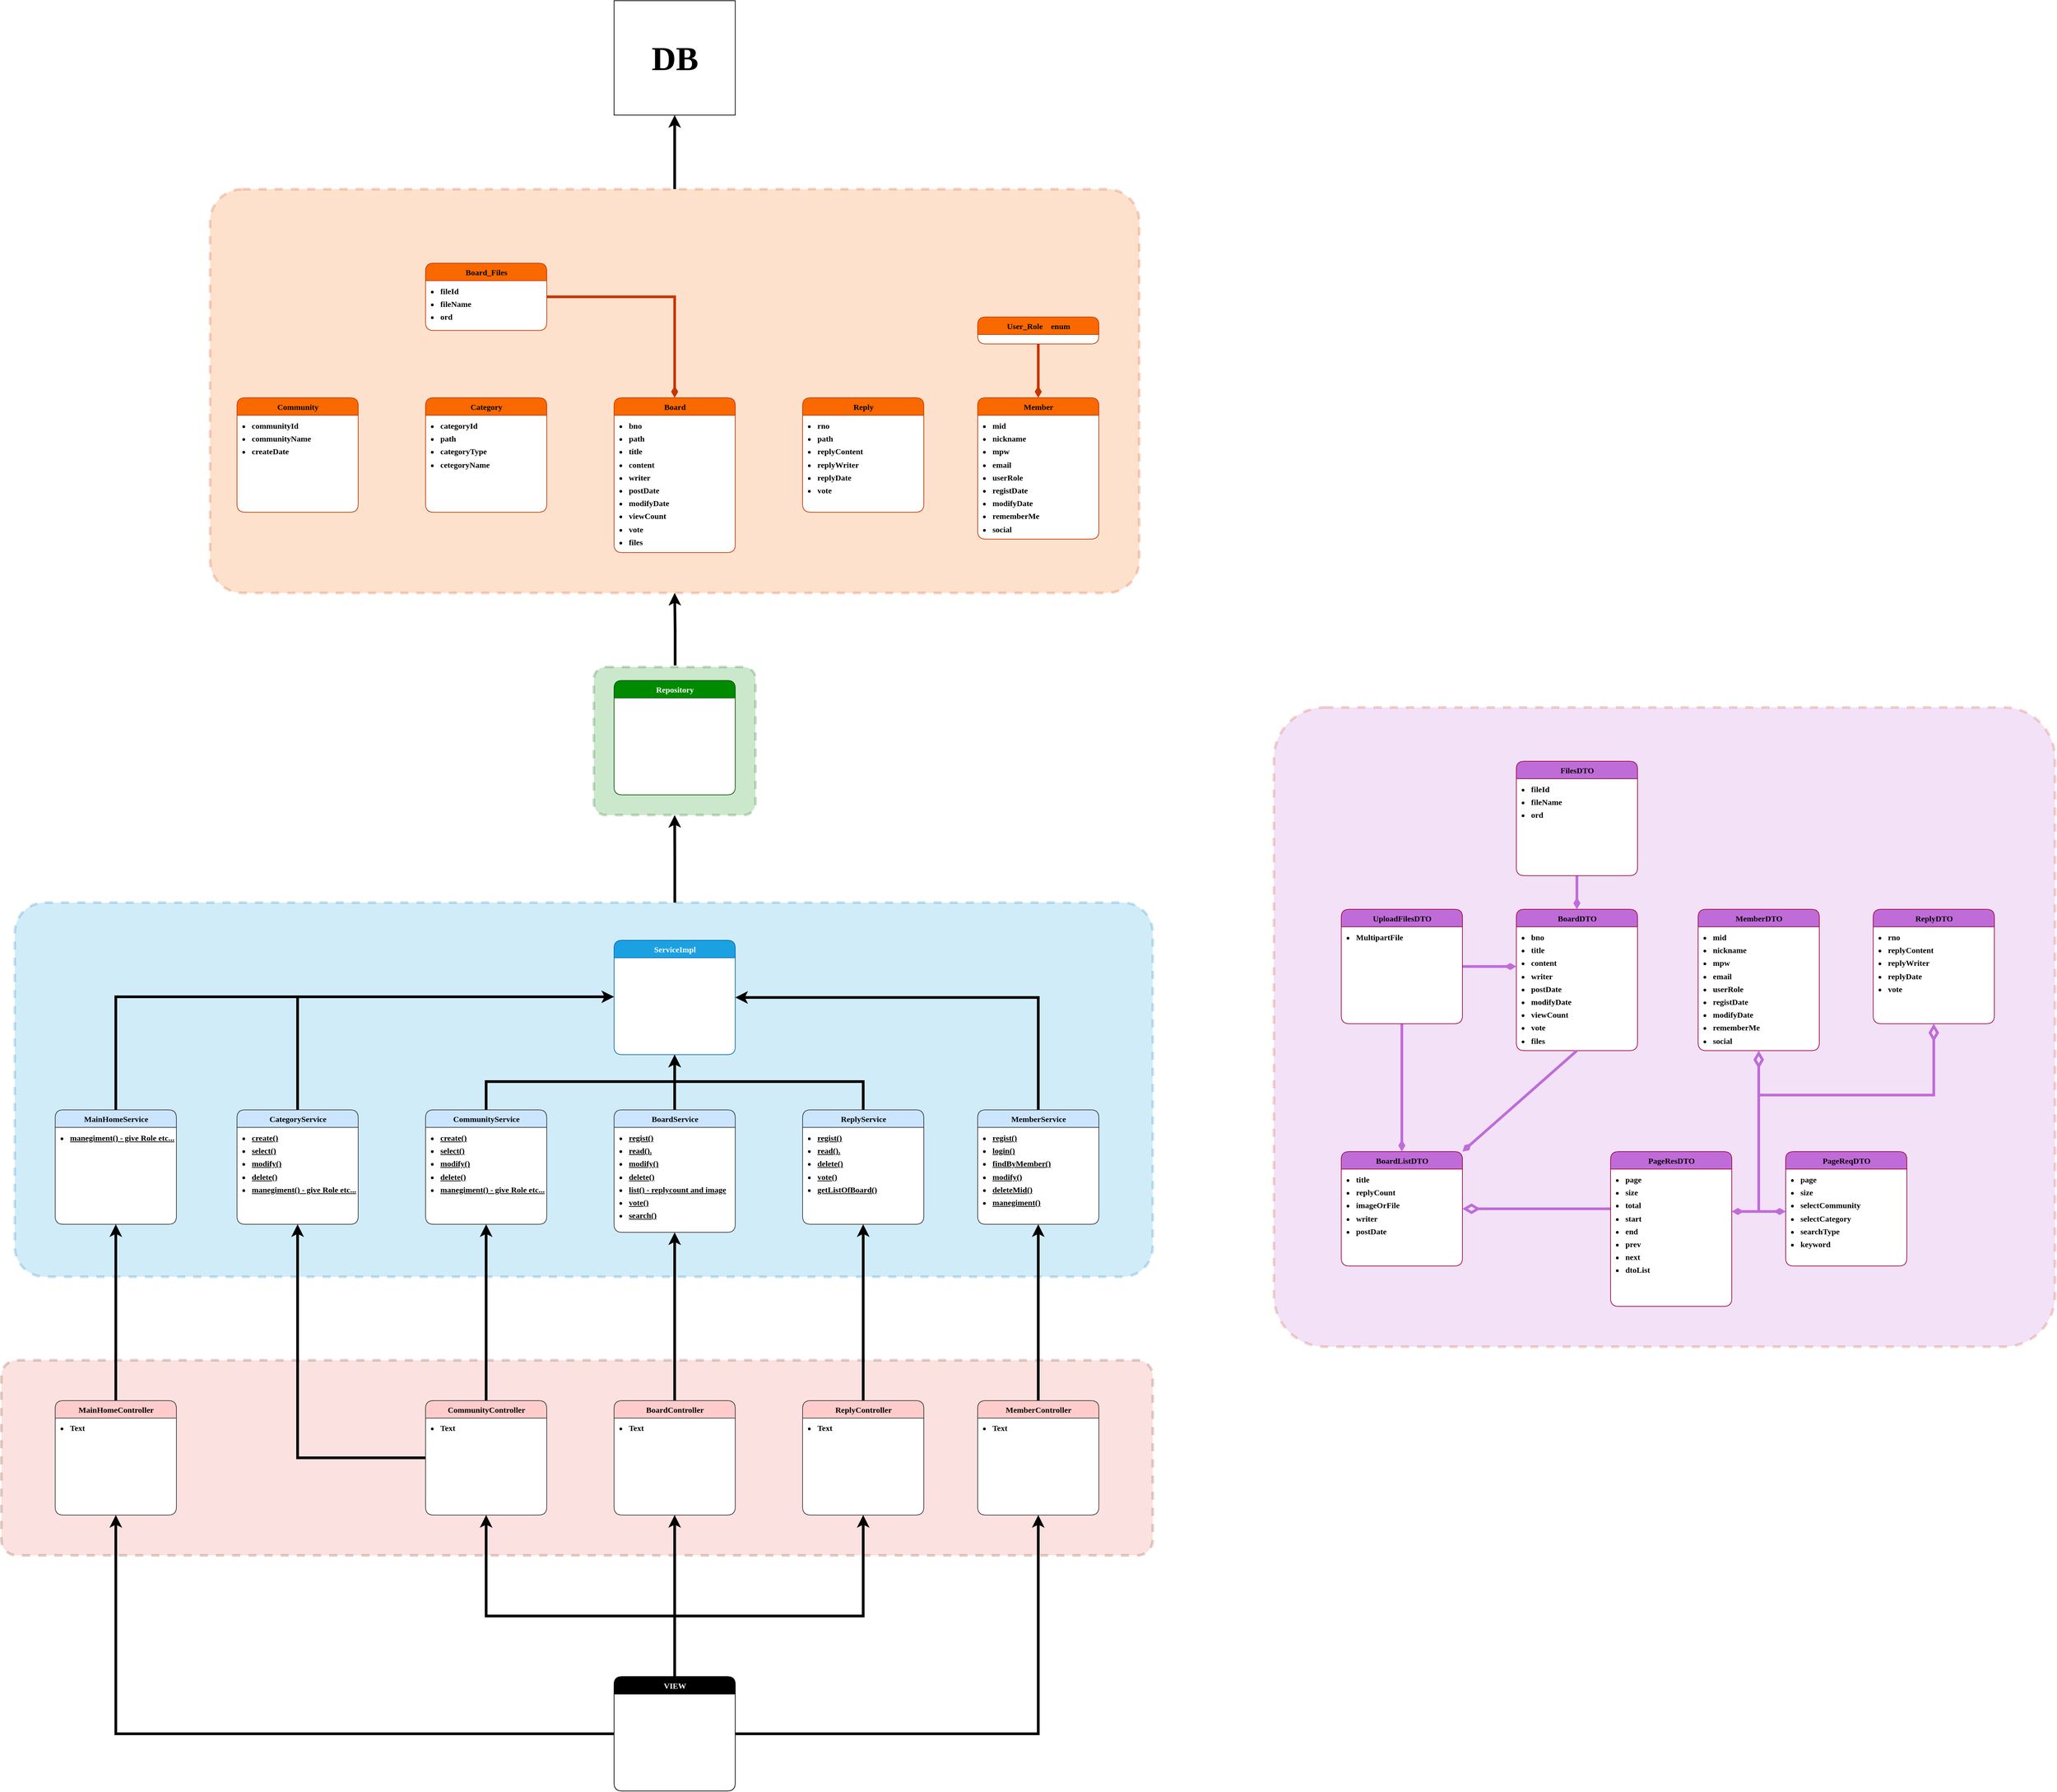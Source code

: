 <mxfile version="24.7.8">
  <diagram name="Page-1" id="9f46799a-70d6-7492-0946-bef42562c5a5">
    <mxGraphModel dx="3749" dy="3166" grid="1" gridSize="10" guides="1" tooltips="1" connect="1" arrows="1" fold="1" page="0" pageScale="1" pageWidth="1100" pageHeight="850" background="none" math="0" shadow="0">
      <root>
        <mxCell id="0" />
        <mxCell id="1" parent="0" />
        <mxCell id="h4POohfaNBwg2EkNm5uO-270" value="&lt;span style=&quot;white-space: pre;&quot;&gt;&#x9;&lt;/span&gt;" style="rounded=1;html=1;fillColor=#BF6CD8;strokeWidth=4;dashed=1;perimeterSpacing=0;arcSize=8;strokeColor=#C73500;fontColor=#000000;opacity=20;align=center;fontFamily=Candara;fontStyle=1" parent="1" vertex="1">
          <mxGeometry x="1580" y="580" width="1160" height="950" as="geometry" />
        </mxCell>
        <mxCell id="h4POohfaNBwg2EkNm5uO-231" value="&lt;span style=&quot;white-space: pre;&quot;&gt;&#x9;&lt;/span&gt;" style="rounded=1;html=1;fillColor=#EA6B66;strokeWidth=4;dashed=1;perimeterSpacing=0;arcSize=8;strokeColor=#6D1F00;fontColor=#ffffff;opacity=20;align=center;fontFamily=Candara;fontStyle=1" parent="1" vertex="1">
          <mxGeometry x="-310" y="1550" width="1710" height="290" as="geometry" />
        </mxCell>
        <mxCell id="h4POohfaNBwg2EkNm5uO-230" value="&lt;span style=&quot;white-space: pre;&quot;&gt;&#x9;&lt;/span&gt;" style="rounded=1;html=1;fillColor=#008a00;strokeWidth=4;dashed=1;perimeterSpacing=0;arcSize=8;strokeColor=#005700;fontColor=#ffffff;opacity=20;align=center;fontFamily=Candara;fontStyle=1" parent="1" vertex="1">
          <mxGeometry x="570" y="520" width="240" height="220" as="geometry" />
        </mxCell>
        <mxCell id="h4POohfaNBwg2EkNm5uO-229" value="&lt;span style=&quot;white-space: pre;&quot;&gt;&#x9;&lt;/span&gt;" style="rounded=1;html=1;fillColor=#1ba1e2;strokeWidth=4;dashed=1;perimeterSpacing=0;arcSize=8;strokeColor=#006EAF;fontColor=#ffffff;opacity=20;align=center;fontFamily=Candara;fontStyle=1" parent="1" vertex="1">
          <mxGeometry x="-290" y="870" width="1690" height="556" as="geometry" />
        </mxCell>
        <mxCell id="h4POohfaNBwg2EkNm5uO-131" style="edgeStyle=orthogonalEdgeStyle;rounded=0;orthogonalLoop=1;jettySize=auto;html=1;entryX=0.5;entryY=1;entryDx=0;entryDy=0;align=center;fontSize=11;strokeWidth=4;fontFamily=Candara;" parent="1" source="h4POohfaNBwg2EkNm5uO-124" target="h4POohfaNBwg2EkNm5uO-127" edge="1">
          <mxGeometry relative="1" as="geometry" />
        </mxCell>
        <mxCell id="h4POohfaNBwg2EkNm5uO-124" value="&lt;span style=&quot;white-space: pre;&quot;&gt;&#x9;&lt;/span&gt;" style="rounded=1;html=1;fillColor=#fa6800;strokeWidth=4;dashed=1;perimeterSpacing=0;arcSize=8;strokeColor=#C73500;fontColor=#000000;opacity=20;align=center;fontFamily=Candara;fontStyle=1" parent="1" vertex="1">
          <mxGeometry y="-190" width="1380" height="600" as="geometry" />
        </mxCell>
        <mxCell id="h4POohfaNBwg2EkNm5uO-101" value="" style="edgeStyle=orthogonalEdgeStyle;rounded=0;orthogonalLoop=1;jettySize=auto;html=1;exitX=1;exitY=0.5;exitDx=0;exitDy=0;align=center;fontSize=11;strokeWidth=4;fontFamily=Candara;entryX=0.5;entryY=1;entryDx=0;entryDy=0;" parent="1" source="78961159f06e98e8-108" target="h4POohfaNBwg2EkNm5uO-99" edge="1">
          <mxGeometry relative="1" as="geometry">
            <mxPoint x="780" y="1928.517" as="sourcePoint" />
            <mxPoint x="1230" y="1510" as="targetPoint" />
          </mxGeometry>
        </mxCell>
        <mxCell id="h4POohfaNBwg2EkNm5uO-163" style="edgeStyle=orthogonalEdgeStyle;rounded=0;orthogonalLoop=1;jettySize=auto;html=1;entryX=0.5;entryY=1;entryDx=0;entryDy=0;align=center;fontSize=11;strokeWidth=4;fontFamily=Candara;" parent="1" source="78961159f06e98e8-108" target="h4POohfaNBwg2EkNm5uO-22" edge="1">
          <mxGeometry relative="1" as="geometry" />
        </mxCell>
        <mxCell id="h4POohfaNBwg2EkNm5uO-164" style="edgeStyle=orthogonalEdgeStyle;rounded=0;orthogonalLoop=1;jettySize=auto;html=1;entryX=0.5;entryY=1;entryDx=0;entryDy=0;align=center;fontSize=11;strokeWidth=4;fontFamily=Candara;" parent="1" source="78961159f06e98e8-108" target="h4POohfaNBwg2EkNm5uO-2" edge="1">
          <mxGeometry relative="1" as="geometry" />
        </mxCell>
        <mxCell id="78961159f06e98e8-108" value="VIEW" style="swimlane;html=1;fontStyle=1;align=center;verticalAlign=top;childLayout=stackLayout;horizontal=1;startSize=26;horizontalStack=0;resizeParent=1;resizeLast=0;collapsible=1;marginBottom=0;swimlaneFillColor=#ffffff;rounded=1;shadow=0;comic=0;labelBackgroundColor=none;strokeWidth=1;fillColor=#000000;fontFamily=Candara;fontSize=12;fontColor=#FFFFFF;" parent="1" vertex="1" collapsed="1">
          <mxGeometry x="600" y="2020" width="180" height="170" as="geometry">
            <mxRectangle x="840" y="390" width="160" height="147" as="alternateBounds" />
          </mxGeometry>
        </mxCell>
        <mxCell id="78961159f06e98e8-116" value="" style="line;html=1;strokeWidth=1;fillColor=none;align=left;verticalAlign=middle;spacingTop=-1;spacingLeft=3;spacingRight=3;rotatable=0;labelPosition=right;points=[];portConstraint=eastwest;" parent="78961159f06e98e8-108" vertex="1">
          <mxGeometry y="26" width="160" height="8" as="geometry" />
        </mxCell>
        <mxCell id="h4POohfaNBwg2EkNm5uO-26" value="" style="edgeStyle=orthogonalEdgeStyle;rounded=0;orthogonalLoop=1;jettySize=auto;html=1;align=center;fontSize=11;strokeWidth=4;fontFamily=Candara;" parent="1" source="h4POohfaNBwg2EkNm5uO-2" target="h4POohfaNBwg2EkNm5uO-24" edge="1">
          <mxGeometry relative="1" as="geometry" />
        </mxCell>
        <mxCell id="h4POohfaNBwg2EkNm5uO-2" value="MainHomeController" style="swimlane;html=1;fontStyle=1;align=center;verticalAlign=top;childLayout=stackLayout;horizontal=1;startSize=26;horizontalStack=0;resizeParent=1;resizeLast=0;collapsible=1;marginBottom=0;swimlaneFillColor=#ffffff;rounded=1;shadow=0;comic=0;labelBackgroundColor=none;strokeWidth=1;fontFamily=Candara;fontSize=12;fillColor=#ffcccc;strokeColor=#36393d;" parent="1" vertex="1">
          <mxGeometry x="-230" y="1610" width="180" height="170" as="geometry">
            <mxRectangle x="-160" y="1158" width="200" height="90" as="alternateBounds" />
          </mxGeometry>
        </mxCell>
        <mxCell id="h4POohfaNBwg2EkNm5uO-211" value="&lt;ul style=&quot;padding-left: 20px;&quot;&gt;&lt;li&gt;&lt;span style=&quot;background-color: initial;&quot;&gt;Text&lt;/span&gt;&lt;/li&gt;&lt;/ul&gt;" style="text;strokeColor=none;align=left;fillColor=none;html=1;verticalAlign=middle;rounded=0;fontFamily=Candara;fontSize=12;fontColor=#000000;fontStyle=1;labelBackgroundColor=none;spacingLeft=0;spacingBottom=1;" parent="h4POohfaNBwg2EkNm5uO-2" vertex="1">
          <mxGeometry y="26" width="180" height="30" as="geometry" />
        </mxCell>
        <mxCell id="h4POohfaNBwg2EkNm5uO-32" value="" style="edgeStyle=orthogonalEdgeStyle;rounded=0;orthogonalLoop=1;jettySize=auto;html=1;align=center;fontSize=11;strokeWidth=4;fontFamily=Candara;" parent="1" source="h4POohfaNBwg2EkNm5uO-20" target="h4POohfaNBwg2EkNm5uO-30" edge="1">
          <mxGeometry relative="1" as="geometry" />
        </mxCell>
        <mxCell id="h4POohfaNBwg2EkNm5uO-111" value="" style="edgeStyle=orthogonalEdgeStyle;rounded=0;orthogonalLoop=1;jettySize=auto;html=1;align=center;fontSize=11;strokeWidth=4;fontFamily=Candara;" parent="1" source="h4POohfaNBwg2EkNm5uO-20" target="h4POohfaNBwg2EkNm5uO-109" edge="1">
          <mxGeometry relative="1" as="geometry" />
        </mxCell>
        <mxCell id="h4POohfaNBwg2EkNm5uO-20" value="CommunityController" style="swimlane;html=1;fontStyle=1;align=center;verticalAlign=top;childLayout=stackLayout;horizontal=1;startSize=26;horizontalStack=0;resizeParent=1;resizeLast=0;collapsible=1;marginBottom=0;swimlaneFillColor=#ffffff;rounded=1;shadow=0;comic=0;labelBackgroundColor=none;strokeWidth=1;fontFamily=Candara;fontSize=12;fillColor=#ffcccc;strokeColor=#36393d;" parent="1" vertex="1">
          <mxGeometry x="320" y="1610" width="180" height="170" as="geometry">
            <mxRectangle x="400" y="1380" width="200" height="90" as="alternateBounds" />
          </mxGeometry>
        </mxCell>
        <mxCell id="h4POohfaNBwg2EkNm5uO-208" value="&lt;ul style=&quot;padding-left: 20px;&quot;&gt;&lt;li&gt;&lt;span style=&quot;background-color: initial;&quot;&gt;Text&lt;/span&gt;&lt;/li&gt;&lt;/ul&gt;" style="text;strokeColor=none;align=left;fillColor=none;html=1;verticalAlign=middle;rounded=0;fontFamily=Candara;fontSize=12;fontColor=#000000;fontStyle=1;labelBackgroundColor=none;spacingLeft=0;spacingBottom=1;" parent="h4POohfaNBwg2EkNm5uO-20" vertex="1">
          <mxGeometry y="26" width="180" height="30" as="geometry" />
        </mxCell>
        <mxCell id="h4POohfaNBwg2EkNm5uO-29" value="" style="edgeStyle=orthogonalEdgeStyle;rounded=0;orthogonalLoop=1;jettySize=auto;html=1;align=center;fontSize=11;strokeWidth=4;fontFamily=Candara;" parent="1" source="h4POohfaNBwg2EkNm5uO-22" target="h4POohfaNBwg2EkNm5uO-27" edge="1">
          <mxGeometry relative="1" as="geometry" />
        </mxCell>
        <mxCell id="h4POohfaNBwg2EkNm5uO-22" value="BoardController" style="swimlane;html=1;fontStyle=1;align=center;verticalAlign=top;childLayout=stackLayout;horizontal=1;startSize=26;horizontalStack=0;resizeParent=1;resizeLast=0;collapsible=1;marginBottom=0;swimlaneFillColor=#ffffff;rounded=1;shadow=0;comic=0;labelBackgroundColor=none;strokeWidth=1;fontFamily=Candara;fontSize=12;fillColor=#ffcccc;strokeColor=#36393d;" parent="1" vertex="1">
          <mxGeometry x="600" y="1610" width="180" height="170" as="geometry">
            <mxRectangle x="670" y="1380" width="200" height="90" as="alternateBounds" />
          </mxGeometry>
        </mxCell>
        <mxCell id="h4POohfaNBwg2EkNm5uO-209" value="&lt;ul style=&quot;padding-left: 20px;&quot;&gt;&lt;li&gt;&lt;span style=&quot;background-color: initial;&quot;&gt;Text&lt;/span&gt;&lt;/li&gt;&lt;/ul&gt;" style="text;strokeColor=none;align=left;fillColor=none;html=1;verticalAlign=middle;rounded=0;fontFamily=Candara;fontSize=12;fontColor=#000000;fontStyle=1;labelBackgroundColor=none;spacingLeft=0;spacingBottom=1;" parent="h4POohfaNBwg2EkNm5uO-22" vertex="1">
          <mxGeometry y="26" width="180" height="30" as="geometry" />
        </mxCell>
        <mxCell id="h4POohfaNBwg2EkNm5uO-24" value="MainHomeService" style="swimlane;html=1;fontStyle=1;align=center;verticalAlign=top;childLayout=stackLayout;horizontal=1;startSize=26;horizontalStack=0;resizeParent=1;resizeLast=0;collapsible=1;marginBottom=0;swimlaneFillColor=#ffffff;rounded=1;shadow=0;comic=0;labelBackgroundColor=none;strokeWidth=1;fillColor=#cce5ff;fontFamily=Candara;fontSize=12;strokeColor=#36393d;" parent="1" vertex="1">
          <mxGeometry x="-230" y="1178" width="180" height="170" as="geometry">
            <mxRectangle x="-160" y="990" width="200" height="90" as="alternateBounds" />
          </mxGeometry>
        </mxCell>
        <mxCell id="h4POohfaNBwg2EkNm5uO-220" value="&lt;ul style=&quot;padding-left: 20px; margin-top: 0px; line-height: 160%;&quot;&gt;&lt;li&gt;&lt;span style=&quot;background-color: initial;&quot;&gt;manegiment() - give Role etc...&lt;/span&gt;&lt;br&gt;&lt;/li&gt;&lt;/ul&gt;" style="text;strokeColor=none;align=left;fillColor=none;html=1;verticalAlign=top;rounded=0;fontFamily=Candara;fontSize=12;fontColor=#000000;fontStyle=5;labelBackgroundColor=none;spacingLeft=0;spacingBottom=1;" parent="h4POohfaNBwg2EkNm5uO-24" vertex="1">
          <mxGeometry y="26" width="180" height="30" as="geometry" />
        </mxCell>
        <mxCell id="h4POohfaNBwg2EkNm5uO-167" style="edgeStyle=orthogonalEdgeStyle;rounded=0;orthogonalLoop=1;jettySize=auto;html=1;entryX=0.5;entryY=1;entryDx=0;entryDy=0;align=center;fontSize=11;strokeWidth=4;fontFamily=Candara;" parent="1" source="h4POohfaNBwg2EkNm5uO-27" target="h4POohfaNBwg2EkNm5uO-47" edge="1">
          <mxGeometry relative="1" as="geometry" />
        </mxCell>
        <mxCell id="h4POohfaNBwg2EkNm5uO-27" value="BoardService" style="swimlane;html=1;fontStyle=1;align=center;verticalAlign=top;childLayout=stackLayout;horizontal=1;startSize=26;horizontalStack=0;resizeParent=1;resizeLast=0;collapsible=1;marginBottom=0;swimlaneFillColor=#ffffff;rounded=1;shadow=0;comic=0;labelBackgroundColor=none;strokeWidth=1;fillColor=#cce5ff;fontFamily=Candara;fontSize=12;strokeColor=#36393d;" parent="1" vertex="1">
          <mxGeometry x="600" y="1178" width="180" height="182" as="geometry">
            <mxRectangle x="670" y="1212" width="200" height="90" as="alternateBounds" />
          </mxGeometry>
        </mxCell>
        <mxCell id="h4POohfaNBwg2EkNm5uO-217" value="&lt;ul style=&quot;padding-left: 20px; margin-top: 0px; line-height: 160%;&quot;&gt;&lt;li&gt;&lt;span style=&quot;background-color: initial;&quot;&gt;regist()&lt;/span&gt;&lt;/li&gt;&lt;li&gt;&lt;span style=&quot;background-color: initial;&quot;&gt;read()&lt;/span&gt;.&lt;/li&gt;&lt;li&gt;modify()&lt;/li&gt;&lt;li&gt;delete()&lt;/li&gt;&lt;li&gt;list() - replycount and image&lt;/li&gt;&lt;li&gt;vote()&lt;/li&gt;&lt;li&gt;search()&lt;/li&gt;&lt;/ul&gt;" style="text;strokeColor=none;align=left;fillColor=none;html=1;verticalAlign=top;rounded=0;fontFamily=Candara;fontSize=12;fontColor=#000000;fontStyle=5;labelBackgroundColor=none;spacingLeft=0;spacingBottom=1;" parent="h4POohfaNBwg2EkNm5uO-27" vertex="1">
          <mxGeometry y="26" width="180" height="30" as="geometry" />
        </mxCell>
        <mxCell id="h4POohfaNBwg2EkNm5uO-169" style="edgeStyle=orthogonalEdgeStyle;rounded=0;orthogonalLoop=1;jettySize=auto;html=1;entryX=0.5;entryY=1;entryDx=0;entryDy=0;align=center;fontSize=11;strokeWidth=4;fontFamily=Candara;" parent="1" source="h4POohfaNBwg2EkNm5uO-30" target="h4POohfaNBwg2EkNm5uO-47" edge="1">
          <mxGeometry relative="1" as="geometry">
            <Array as="points">
              <mxPoint x="410" y="1136" />
              <mxPoint x="690" y="1136" />
            </Array>
          </mxGeometry>
        </mxCell>
        <mxCell id="h4POohfaNBwg2EkNm5uO-30" value="CommunityService" style="swimlane;html=1;fontStyle=1;align=center;verticalAlign=top;childLayout=stackLayout;horizontal=1;startSize=26;horizontalStack=0;resizeParent=1;resizeLast=0;collapsible=1;marginBottom=0;swimlaneFillColor=#ffffff;rounded=1;shadow=0;comic=0;labelBackgroundColor=none;strokeWidth=1;fillColor=#cce5ff;fontFamily=Candara;fontSize=12;strokeColor=#36393d;" parent="1" vertex="1">
          <mxGeometry x="320" y="1178" width="180" height="170" as="geometry">
            <mxRectangle x="400" y="1212" width="200" height="90" as="alternateBounds" />
          </mxGeometry>
        </mxCell>
        <mxCell id="h4POohfaNBwg2EkNm5uO-218" value="&lt;ul style=&quot;padding-left: 20px; margin-top: 0px; line-height: 160%;&quot;&gt;&lt;li&gt;create()&lt;/li&gt;&lt;li&gt;select()&lt;/li&gt;&lt;li&gt;modify()&lt;/li&gt;&lt;li&gt;delete()&lt;/li&gt;&lt;li&gt;manegiment() - give Role etc...&lt;/li&gt;&lt;/ul&gt;" style="text;strokeColor=none;align=left;fillColor=none;html=1;verticalAlign=top;rounded=0;fontFamily=Candara;fontSize=12;fontColor=#000000;fontStyle=5;labelBackgroundColor=none;spacingLeft=0;spacingBottom=1;" parent="h4POohfaNBwg2EkNm5uO-30" vertex="1">
          <mxGeometry y="26" width="180" height="30" as="geometry" />
        </mxCell>
        <mxCell id="h4POohfaNBwg2EkNm5uO-38" value="" style="edgeStyle=orthogonalEdgeStyle;rounded=0;orthogonalLoop=1;jettySize=auto;html=1;align=center;fontSize=11;strokeWidth=4;fontFamily=Candara;" parent="1" source="h4POohfaNBwg2EkNm5uO-33" target="h4POohfaNBwg2EkNm5uO-36" edge="1">
          <mxGeometry relative="1" as="geometry" />
        </mxCell>
        <mxCell id="h4POohfaNBwg2EkNm5uO-33" value="ReplyController" style="swimlane;html=1;fontStyle=1;align=center;verticalAlign=top;childLayout=stackLayout;horizontal=1;startSize=26;horizontalStack=0;resizeParent=1;resizeLast=0;collapsible=1;marginBottom=0;swimlaneFillColor=#ffffff;rounded=1;shadow=0;comic=0;labelBackgroundColor=none;strokeWidth=1;fontFamily=Candara;fontSize=12;fillColor=#ffcccc;strokeColor=#36393d;" parent="1" vertex="1">
          <mxGeometry x="880" y="1610" width="180" height="170" as="geometry">
            <mxRectangle x="940" y="1380" width="200" height="90" as="alternateBounds" />
          </mxGeometry>
        </mxCell>
        <mxCell id="h4POohfaNBwg2EkNm5uO-210" value="&lt;ul style=&quot;padding-left: 20px;&quot;&gt;&lt;li&gt;&lt;span style=&quot;background-color: initial;&quot;&gt;Text&lt;/span&gt;&lt;/li&gt;&lt;/ul&gt;" style="text;strokeColor=none;align=left;fillColor=none;html=1;verticalAlign=middle;rounded=0;fontFamily=Candara;fontSize=12;fontColor=#000000;fontStyle=1;labelBackgroundColor=none;spacingLeft=0;spacingBottom=1;" parent="h4POohfaNBwg2EkNm5uO-33" vertex="1">
          <mxGeometry y="26" width="180" height="30" as="geometry" />
        </mxCell>
        <mxCell id="h4POohfaNBwg2EkNm5uO-168" style="edgeStyle=orthogonalEdgeStyle;rounded=0;orthogonalLoop=1;jettySize=auto;html=1;entryX=0.5;entryY=1;entryDx=0;entryDy=0;align=center;fontSize=11;strokeWidth=4;fontFamily=Candara;" parent="1" source="h4POohfaNBwg2EkNm5uO-36" target="h4POohfaNBwg2EkNm5uO-47" edge="1">
          <mxGeometry relative="1" as="geometry">
            <Array as="points">
              <mxPoint x="970" y="1136" />
              <mxPoint x="690" y="1136" />
            </Array>
          </mxGeometry>
        </mxCell>
        <mxCell id="h4POohfaNBwg2EkNm5uO-36" value="ReplyService" style="swimlane;html=1;fontStyle=1;align=center;verticalAlign=top;childLayout=stackLayout;horizontal=1;startSize=26;horizontalStack=0;resizeParent=1;resizeLast=0;collapsible=1;marginBottom=0;swimlaneFillColor=#ffffff;rounded=1;shadow=0;comic=0;labelBackgroundColor=none;strokeWidth=1;fillColor=#cce5ff;fontFamily=Candara;fontSize=12;strokeColor=#36393d;" parent="1" vertex="1">
          <mxGeometry x="880" y="1178" width="180" height="170" as="geometry">
            <mxRectangle x="940" y="1212" width="200" height="90" as="alternateBounds" />
          </mxGeometry>
        </mxCell>
        <mxCell id="h4POohfaNBwg2EkNm5uO-216" value="&lt;ul style=&quot;padding-left: 20px; margin-top: 0px; line-height: 160%;&quot;&gt;&lt;li&gt;&lt;span style=&quot;background-color: initial;&quot;&gt;regist()&lt;/span&gt;&lt;/li&gt;&lt;li&gt;&lt;span style=&quot;background-color: initial;&quot;&gt;read()&lt;/span&gt;.&lt;/li&gt;&lt;li&gt;delete()&lt;/li&gt;&lt;li&gt;vote()&lt;/li&gt;&lt;li&gt;getListOfBoard()&lt;/li&gt;&lt;/ul&gt;" style="text;strokeColor=none;align=left;fillColor=none;html=1;verticalAlign=top;rounded=0;fontFamily=Candara;fontSize=12;fontColor=#000000;fontStyle=5;labelBackgroundColor=none;spacingLeft=0;spacingBottom=1;" parent="h4POohfaNBwg2EkNm5uO-36" vertex="1">
          <mxGeometry y="26" width="180" height="30" as="geometry" />
        </mxCell>
        <mxCell id="h4POohfaNBwg2EkNm5uO-63" value="" style="edgeStyle=orthogonalEdgeStyle;rounded=0;orthogonalLoop=1;jettySize=auto;html=1;align=center;fontSize=11;strokeWidth=4;fontFamily=Candara;" parent="1" target="h4POohfaNBwg2EkNm5uO-61" edge="1">
          <mxGeometry relative="1" as="geometry">
            <mxPoint x="674.857" y="590" as="sourcePoint" />
          </mxGeometry>
        </mxCell>
        <mxCell id="h4POohfaNBwg2EkNm5uO-170" style="edgeStyle=orthogonalEdgeStyle;rounded=0;orthogonalLoop=1;jettySize=auto;html=1;align=center;fontSize=11;strokeWidth=4;fontFamily=Candara;entryX=0.5;entryY=1;entryDx=0;entryDy=0;exitX=0.58;exitY=0;exitDx=0;exitDy=0;exitPerimeter=0;" parent="1" source="h4POohfaNBwg2EkNm5uO-229" target="h4POohfaNBwg2EkNm5uO-230" edge="1">
          <mxGeometry relative="1" as="geometry">
            <mxPoint x="690.2" y="848.332" as="sourcePoint" />
            <mxPoint x="690" y="780" as="targetPoint" />
          </mxGeometry>
        </mxCell>
        <mxCell id="h4POohfaNBwg2EkNm5uO-47" value="ServiceImpl" style="swimlane;html=1;fontStyle=1;align=center;verticalAlign=top;childLayout=stackLayout;horizontal=1;startSize=26;horizontalStack=0;resizeParent=1;resizeLast=0;collapsible=1;marginBottom=0;swimlaneFillColor=#ffffff;rounded=1;shadow=0;comic=0;labelBackgroundColor=none;strokeWidth=1;fillColor=#1ba1e2;fontFamily=Candara;fontSize=12;fontColor=#ffffff;strokeColor=#006EAF;" parent="1" vertex="1">
          <mxGeometry x="600" y="926" width="180" height="170" as="geometry">
            <mxRectangle x="670" y="990" width="200" height="90" as="alternateBounds" />
          </mxGeometry>
        </mxCell>
        <mxCell id="h4POohfaNBwg2EkNm5uO-200" value="&lt;div&gt;&lt;br&gt;&lt;/div&gt;" style="text;strokeColor=none;align=left;fillColor=none;html=1;verticalAlign=middle;rounded=0;fontFamily=Candara;fontSize=12;fontColor=#000000;fontStyle=1;labelBackgroundColor=none;spacingLeft=0;spacingBottom=1;" parent="h4POohfaNBwg2EkNm5uO-47" vertex="1">
          <mxGeometry y="26" width="180" height="30" as="geometry" />
        </mxCell>
        <mxCell id="h4POohfaNBwg2EkNm5uO-66" value="" style="edgeStyle=orthogonalEdgeStyle;rounded=0;orthogonalLoop=1;jettySize=auto;html=1;align=center;fontSize=11;strokeWidth=4;fontFamily=Candara;entryX=0.5;entryY=1;entryDx=0;entryDy=0;exitX=0.503;exitY=-0.011;exitDx=0;exitDy=0;exitPerimeter=0;" parent="1" source="h4POohfaNBwg2EkNm5uO-230" target="h4POohfaNBwg2EkNm5uO-124" edge="1">
          <mxGeometry relative="1" as="geometry">
            <mxPoint x="690" y="460" as="targetPoint" />
            <mxPoint x="690" y="550" as="sourcePoint" />
          </mxGeometry>
        </mxCell>
        <mxCell id="h4POohfaNBwg2EkNm5uO-61" value="Repository" style="swimlane;html=1;fontStyle=1;align=center;verticalAlign=top;childLayout=stackLayout;horizontal=1;startSize=26;horizontalStack=0;resizeParent=1;resizeLast=0;collapsible=1;marginBottom=0;swimlaneFillColor=#ffffff;rounded=1;shadow=0;comic=0;labelBackgroundColor=none;strokeWidth=1;fillColor=#008a00;fontFamily=Candara;fontSize=12;fontColor=#ffffff;strokeColor=#005700;" parent="1" vertex="1">
          <mxGeometry x="600" y="540" width="180" height="170" as="geometry">
            <mxRectangle x="670" y="822" width="200" height="90" as="alternateBounds" />
          </mxGeometry>
        </mxCell>
        <mxCell id="h4POohfaNBwg2EkNm5uO-199" value="&lt;div&gt;&lt;br&gt;&lt;/div&gt;" style="text;strokeColor=none;align=left;fillColor=none;html=1;verticalAlign=middle;rounded=0;fontFamily=Candara;fontSize=12;fontColor=#000000;fontStyle=1;labelBackgroundColor=none;spacingLeft=0;spacingBottom=1;" parent="h4POohfaNBwg2EkNm5uO-61" vertex="1">
          <mxGeometry y="26" width="180" height="30" as="geometry" />
        </mxCell>
        <mxCell id="h4POohfaNBwg2EkNm5uO-85" value="Community" style="swimlane;html=1;fontStyle=1;align=center;verticalAlign=top;childLayout=stackLayout;horizontal=1;startSize=26;horizontalStack=0;resizeParent=1;resizeLast=0;collapsible=1;marginBottom=0;swimlaneFillColor=#ffffff;rounded=1;shadow=0;comic=0;labelBackgroundColor=none;strokeWidth=1;fillColor=#fa6800;fontFamily=Candara;fontSize=12;fontColor=#000000;strokeColor=#C73500;swimlaneLine=1;glass=0;container=1;" parent="1" vertex="1">
          <mxGeometry x="40" y="120" width="180" height="170" as="geometry">
            <mxRectangle x="400" y="550" width="200" height="90" as="alternateBounds" />
          </mxGeometry>
        </mxCell>
        <mxCell id="h4POohfaNBwg2EkNm5uO-193" value="&lt;ul style=&quot;padding-left: 20px; margin-top: 0px; line-height: 160%;&quot;&gt;&lt;li&gt;&lt;span style=&quot;background-color: initial;&quot;&gt;communityId&lt;/span&gt;&lt;/li&gt;&lt;li&gt;communityName&lt;br&gt;&lt;/li&gt;&lt;li&gt;createDate&lt;/li&gt;&lt;/ul&gt;" style="text;strokeColor=none;align=left;fillColor=none;html=1;verticalAlign=top;rounded=0;fontFamily=Candara;fontSize=12;fontColor=#000000;fontStyle=1;labelBackgroundColor=none;spacingLeft=0;spacingBottom=1;" parent="h4POohfaNBwg2EkNm5uO-85" vertex="1">
          <mxGeometry y="26" width="180" height="30" as="geometry" />
        </mxCell>
        <mxCell id="h4POohfaNBwg2EkNm5uO-88" value="Board" style="swimlane;html=1;fontStyle=1;align=center;verticalAlign=top;childLayout=stackLayout;horizontal=1;startSize=26;horizontalStack=0;resizeParent=1;resizeLast=0;collapsible=1;marginBottom=0;swimlaneFillColor=#ffffff;rounded=1;shadow=0;comic=0;labelBackgroundColor=none;strokeWidth=1;fillColor=#fa6800;fontFamily=Candara;fontSize=12;fontColor=#000000;strokeColor=#C73500;" parent="1" vertex="1">
          <mxGeometry x="600" y="120" width="180" height="230" as="geometry">
            <mxRectangle x="670" y="550" width="200" height="90" as="alternateBounds" />
          </mxGeometry>
        </mxCell>
        <mxCell id="h4POohfaNBwg2EkNm5uO-195" value="&lt;ul style=&quot;padding-left: 20px; margin-top: 0px; line-height: 160%;&quot;&gt;&lt;li&gt;bno&lt;/li&gt;&lt;li&gt;path&lt;/li&gt;&lt;li&gt;title&lt;/li&gt;&lt;li&gt;content&lt;/li&gt;&lt;li&gt;writer&lt;/li&gt;&lt;li&gt;postDate&lt;/li&gt;&lt;li&gt;modifyDate&lt;/li&gt;&lt;li&gt;viewCount&lt;/li&gt;&lt;li&gt;vote&lt;/li&gt;&lt;li&gt;files&lt;/li&gt;&lt;/ul&gt;" style="text;strokeColor=none;align=left;fillColor=none;html=1;verticalAlign=top;rounded=0;fontFamily=Candara;fontSize=12;fontColor=#000000;fontStyle=1;labelBackgroundColor=none;spacingLeft=0;spacingBottom=1;" parent="h4POohfaNBwg2EkNm5uO-88" vertex="1">
          <mxGeometry y="26" width="180" height="30" as="geometry" />
        </mxCell>
        <mxCell id="h4POohfaNBwg2EkNm5uO-96" value="Reply" style="swimlane;html=1;fontStyle=1;align=center;verticalAlign=top;childLayout=stackLayout;horizontal=1;startSize=26;horizontalStack=0;resizeParent=1;resizeLast=0;collapsible=1;marginBottom=0;swimlaneFillColor=#ffffff;rounded=1;shadow=0;comic=0;labelBackgroundColor=none;strokeWidth=1;fillColor=#fa6800;fontFamily=Candara;fontSize=12;fontColor=#000000;strokeColor=#C73500;" parent="1" vertex="1">
          <mxGeometry x="880" y="120" width="180" height="170" as="geometry">
            <mxRectangle x="940" y="550" width="200" height="90" as="alternateBounds" />
          </mxGeometry>
        </mxCell>
        <mxCell id="h4POohfaNBwg2EkNm5uO-196" value="&lt;ul style=&quot;padding-left: 20px; margin-top: 0px; line-height: 160%;&quot;&gt;&lt;li&gt;&lt;span style=&quot;background-color: initial;&quot;&gt;rno&lt;/span&gt;&lt;/li&gt;&lt;li&gt;&lt;span style=&quot;background-color: initial;&quot;&gt;path&lt;/span&gt;&lt;/li&gt;&lt;li&gt;&lt;span style=&quot;background-color: initial;&quot;&gt;replyContent&lt;/span&gt;&lt;/li&gt;&lt;li&gt;&lt;span style=&quot;background-color: initial;&quot;&gt;replyWriter&lt;/span&gt;&lt;/li&gt;&lt;li&gt;&lt;span style=&quot;background-color: initial;&quot;&gt;replyDate&lt;/span&gt;&lt;/li&gt;&lt;li&gt;&lt;span style=&quot;background-color: initial;&quot;&gt;vote&lt;/span&gt;&lt;/li&gt;&lt;/ul&gt;" style="text;strokeColor=none;align=left;fillColor=none;html=1;verticalAlign=top;rounded=0;fontFamily=Candara;fontSize=12;fontColor=#000000;fontStyle=1;labelBackgroundColor=none;spacingLeft=0;spacingBottom=1;" parent="h4POohfaNBwg2EkNm5uO-96" vertex="1">
          <mxGeometry y="26" width="180" height="30" as="geometry" />
        </mxCell>
        <mxCell id="h4POohfaNBwg2EkNm5uO-104" value="" style="edgeStyle=orthogonalEdgeStyle;rounded=0;orthogonalLoop=1;jettySize=auto;html=1;align=center;fontSize=11;strokeWidth=4;fontFamily=Candara;" parent="1" source="h4POohfaNBwg2EkNm5uO-99" target="h4POohfaNBwg2EkNm5uO-102" edge="1">
          <mxGeometry relative="1" as="geometry" />
        </mxCell>
        <mxCell id="h4POohfaNBwg2EkNm5uO-99" value="MemberController" style="swimlane;html=1;fontStyle=1;align=center;verticalAlign=top;childLayout=stackLayout;horizontal=1;startSize=26;horizontalStack=0;resizeParent=1;resizeLast=0;collapsible=1;marginBottom=0;swimlaneFillColor=#ffffff;rounded=1;shadow=0;comic=0;labelBackgroundColor=none;strokeWidth=1;fontFamily=Candara;fontSize=12;fillColor=#ffcccc;strokeColor=#36393d;" parent="1" vertex="1">
          <mxGeometry x="1140" y="1610" width="180" height="170" as="geometry">
            <mxRectangle x="1210" y="1158" width="200" height="90" as="alternateBounds" />
          </mxGeometry>
        </mxCell>
        <mxCell id="h4POohfaNBwg2EkNm5uO-201" value="&lt;ul style=&quot;padding-left: 20px;&quot;&gt;&lt;li&gt;&lt;span style=&quot;background-color: initial;&quot;&gt;Text&lt;/span&gt;&lt;/li&gt;&lt;/ul&gt;" style="text;strokeColor=none;align=left;fillColor=none;html=1;verticalAlign=middle;rounded=0;fontFamily=Candara;fontSize=12;fontColor=#000000;fontStyle=1;labelBackgroundColor=none;spacingLeft=0;spacingBottom=1;" parent="h4POohfaNBwg2EkNm5uO-99" vertex="1">
          <mxGeometry y="26" width="180" height="30" as="geometry" />
        </mxCell>
        <mxCell id="h4POohfaNBwg2EkNm5uO-105" style="edgeStyle=orthogonalEdgeStyle;rounded=0;orthogonalLoop=1;jettySize=auto;html=1;align=center;fontSize=11;strokeWidth=4;fontFamily=Candara;exitX=0.5;exitY=0;exitDx=0;exitDy=0;entryX=1;entryY=0.5;entryDx=0;entryDy=0;" parent="1" source="h4POohfaNBwg2EkNm5uO-102" target="h4POohfaNBwg2EkNm5uO-47" edge="1">
          <mxGeometry relative="1" as="geometry">
            <mxPoint x="1140" y="996" as="sourcePoint" />
            <mxPoint x="1070" y="976" as="targetPoint" />
          </mxGeometry>
        </mxCell>
        <mxCell id="h4POohfaNBwg2EkNm5uO-102" value="MemberService" style="swimlane;html=1;fontStyle=1;align=center;verticalAlign=top;childLayout=stackLayout;horizontal=1;startSize=26;horizontalStack=0;resizeParent=1;resizeLast=0;collapsible=1;marginBottom=0;swimlaneFillColor=#ffffff;rounded=1;shadow=0;comic=0;labelBackgroundColor=none;strokeWidth=1;fillColor=#cce5ff;fontFamily=Candara;fontSize=12;strokeColor=#36393d;" parent="1" vertex="1">
          <mxGeometry x="1140" y="1178" width="180" height="170" as="geometry">
            <mxRectangle x="1210" y="990" width="200" height="90" as="alternateBounds" />
          </mxGeometry>
        </mxCell>
        <mxCell id="h4POohfaNBwg2EkNm5uO-198" value="&lt;ul style=&quot;padding-left: 20px; margin-top: 0px; line-height: 160%;&quot;&gt;&lt;li&gt;&lt;span style=&quot;background-color: initial;&quot;&gt;regist()&lt;/span&gt;&lt;/li&gt;&lt;li&gt;&lt;span style=&quot;background-color: initial;&quot;&gt;login()&lt;/span&gt;&lt;/li&gt;&lt;li&gt;&lt;span style=&quot;background-color: initial;&quot;&gt;findByMember()&lt;/span&gt;&lt;/li&gt;&lt;li&gt;&lt;span style=&quot;background-color: initial;&quot;&gt;modify()&lt;/span&gt;&lt;/li&gt;&lt;li&gt;deleteMid()&lt;/li&gt;&lt;li&gt;manegiment()&lt;/li&gt;&lt;/ul&gt;" style="text;strokeColor=none;align=left;fillColor=none;html=1;verticalAlign=top;rounded=0;fontFamily=Candara;fontSize=12;fontColor=#000000;fontStyle=5;labelBackgroundColor=none;spacingLeft=0;spacingBottom=1;" parent="h4POohfaNBwg2EkNm5uO-102" vertex="1">
          <mxGeometry y="26" width="180" height="30" as="geometry" />
        </mxCell>
        <mxCell id="h4POohfaNBwg2EkNm5uO-227" value="" style="edgeStyle=orthogonalEdgeStyle;rounded=0;orthogonalLoop=1;jettySize=auto;html=1;fontFamily=Verdana;fontSize=12;fontColor=#000000;fontStyle=1;labelBackgroundColor=none;startArrow=diamondThin;startFill=1;endArrow=none;endFill=0;fillColor=#fa6800;strokeColor=#C73500;strokeWidth=4;" parent="1" source="h4POohfaNBwg2EkNm5uO-106" target="h4POohfaNBwg2EkNm5uO-225" edge="1">
          <mxGeometry relative="1" as="geometry" />
        </mxCell>
        <mxCell id="h4POohfaNBwg2EkNm5uO-106" value="Member" style="swimlane;html=1;fontStyle=1;align=center;verticalAlign=top;childLayout=stackLayout;horizontal=1;startSize=26;horizontalStack=0;resizeParent=1;resizeLast=0;collapsible=1;marginBottom=0;swimlaneFillColor=#ffffff;rounded=1;shadow=0;comic=0;labelBackgroundColor=none;strokeWidth=1;fillColor=#fa6800;fontFamily=Candara;fontSize=12;fontColor=#000000;strokeColor=#C73500;" parent="1" vertex="1">
          <mxGeometry x="1140" y="120" width="180" height="210" as="geometry">
            <mxRectangle x="1210" y="550" width="200" height="90" as="alternateBounds" />
          </mxGeometry>
        </mxCell>
        <mxCell id="h4POohfaNBwg2EkNm5uO-214" value="&lt;ul style=&quot;padding-left: 20px; margin-top: 0px; line-height: 160%;&quot;&gt;&lt;li&gt;mid&lt;/li&gt;&lt;li&gt;nickname&lt;/li&gt;&lt;li&gt;mpw&lt;/li&gt;&lt;li&gt;email&lt;/li&gt;&lt;li&gt;userRole&lt;/li&gt;&lt;li&gt;registDate&lt;/li&gt;&lt;li&gt;modifyDate&lt;/li&gt;&lt;li&gt;rememberMe&lt;/li&gt;&lt;li&gt;social&lt;/li&gt;&lt;/ul&gt;" style="text;strokeColor=none;align=left;fillColor=none;html=1;verticalAlign=top;rounded=0;fontFamily=Candara;fontSize=12;fontColor=#000000;fontStyle=1;labelBackgroundColor=none;spacingLeft=0;spacingBottom=1;" parent="h4POohfaNBwg2EkNm5uO-106" vertex="1">
          <mxGeometry y="26" width="180" height="30" as="geometry" />
        </mxCell>
        <mxCell id="h4POohfaNBwg2EkNm5uO-112" style="edgeStyle=orthogonalEdgeStyle;rounded=0;orthogonalLoop=1;jettySize=auto;html=1;endArrow=classic;endFill=1;jumpSize=6;targetPerimeterSpacing=0;align=center;fontSize=11;strokeWidth=4;fontFamily=Candara;" parent="1" edge="1">
          <mxGeometry relative="1" as="geometry">
            <mxPoint x="600" y="1010" as="targetPoint" />
            <mxPoint x="130.003" y="1188" as="sourcePoint" />
            <Array as="points">
              <mxPoint x="130" y="1010" />
            </Array>
          </mxGeometry>
        </mxCell>
        <mxCell id="h4POohfaNBwg2EkNm5uO-109" value="CategoryService" style="swimlane;html=1;fontStyle=1;align=center;verticalAlign=top;childLayout=stackLayout;horizontal=1;startSize=26;horizontalStack=0;resizeParent=1;resizeLast=0;collapsible=1;marginBottom=0;swimlaneFillColor=#ffffff;rounded=1;shadow=0;comic=0;labelBackgroundColor=none;strokeWidth=1;fillColor=#cce5ff;fontFamily=Candara;fontSize=12;strokeColor=#36393d;" parent="1" vertex="1">
          <mxGeometry x="40" y="1178" width="180" height="170" as="geometry">
            <mxRectangle x="120" y="1212" width="200" height="90" as="alternateBounds" />
          </mxGeometry>
        </mxCell>
        <mxCell id="h4POohfaNBwg2EkNm5uO-219" value="&lt;ul style=&quot;padding-left: 20px; margin-top: 0px; line-height: 160%;&quot;&gt;&lt;li&gt;create()&lt;/li&gt;&lt;li&gt;select()&lt;/li&gt;&lt;li&gt;modify()&lt;/li&gt;&lt;li&gt;delete()&lt;/li&gt;&lt;li&gt;manegiment() - give Role etc...&lt;/li&gt;&lt;/ul&gt;" style="text;strokeColor=none;align=left;fillColor=none;html=1;verticalAlign=top;rounded=0;fontFamily=Candara;fontSize=12;fontColor=#000000;fontStyle=5;labelBackgroundColor=none;spacingLeft=0;spacingBottom=1;" parent="h4POohfaNBwg2EkNm5uO-109" vertex="1">
          <mxGeometry y="26" width="180" height="30" as="geometry" />
        </mxCell>
        <mxCell id="h4POohfaNBwg2EkNm5uO-116" value="Category" style="swimlane;html=1;fontStyle=1;align=center;verticalAlign=top;childLayout=stackLayout;horizontal=1;startSize=26;horizontalStack=0;resizeParent=1;resizeLast=0;collapsible=1;marginBottom=0;swimlaneFillColor=#ffffff;rounded=1;shadow=0;comic=0;labelBackgroundColor=none;strokeWidth=1;fillColor=#fa6800;fontFamily=Candara;fontSize=12;fontColor=#000000;strokeColor=#C73500;perimeterSpacing=0;" parent="1" vertex="1">
          <mxGeometry x="320" y="120" width="180" height="170" as="geometry">
            <mxRectangle x="120" y="550" width="200" height="90" as="alternateBounds" />
          </mxGeometry>
        </mxCell>
        <object label="&lt;ul style=&quot;padding-left: 20px; margin-right: 0px; margin-top: 0px; margin-bottom: 0px; line-height: 160%;&quot;&gt;&lt;li&gt;&lt;font&gt;categoryId&lt;/font&gt;&lt;/li&gt;&lt;li&gt;path&lt;/li&gt;&lt;li&gt;categoryType&lt;/li&gt;&lt;li&gt;cetegoryName&lt;/li&gt;&lt;/ul&gt;" line-height="2" placeholders="1" id="h4POohfaNBwg2EkNm5uO-171">
          <mxCell style="text;strokeColor=none;align=left;fillColor=none;verticalAlign=top;rounded=0;fontFamily=Candara;fontSize=12;fontColor=#000000;fontStyle=1;labelBackgroundColor=none;spacingLeft=0;spacingBottom=1;arcSize=14;line-height=5;html=1;" parent="h4POohfaNBwg2EkNm5uO-116" vertex="1">
            <mxGeometry y="26" width="180" height="30" as="geometry" />
          </mxCell>
        </object>
        <mxCell id="h4POohfaNBwg2EkNm5uO-127" value="&lt;span&gt;&lt;font style=&quot;font-size: 50px;&quot;&gt;DB&lt;/font&gt;&lt;/span&gt;" style="rounded=0;html=1;align=center;fontFamily=Candara;fontStyle=1" parent="1" vertex="1">
          <mxGeometry x="600" y="-470" width="180" height="170" as="geometry" />
        </mxCell>
        <mxCell id="h4POohfaNBwg2EkNm5uO-165" value="" style="endArrow=classic;html=1;rounded=0;entryX=0.5;entryY=1;entryDx=0;entryDy=0;align=center;fontSize=11;strokeWidth=4;fontFamily=Candara;" parent="1" target="h4POohfaNBwg2EkNm5uO-20" edge="1">
          <mxGeometry width="50" height="50" relative="1" as="geometry">
            <mxPoint x="690" y="1930" as="sourcePoint" />
            <mxPoint x="410" y="1860" as="targetPoint" />
            <Array as="points">
              <mxPoint x="410" y="1930" />
            </Array>
          </mxGeometry>
        </mxCell>
        <mxCell id="h4POohfaNBwg2EkNm5uO-166" value="" style="endArrow=classic;html=1;rounded=0;entryX=0.5;entryY=1;entryDx=0;entryDy=0;align=center;fontSize=11;strokeWidth=4;fontFamily=Candara;" parent="1" target="h4POohfaNBwg2EkNm5uO-33" edge="1">
          <mxGeometry width="50" height="50" relative="1" as="geometry">
            <mxPoint x="690" y="1930" as="sourcePoint" />
            <mxPoint x="970" y="1860" as="targetPoint" />
            <Array as="points">
              <mxPoint x="970" y="1930" />
            </Array>
          </mxGeometry>
        </mxCell>
        <mxCell id="h4POohfaNBwg2EkNm5uO-224" style="edgeStyle=orthogonalEdgeStyle;rounded=0;orthogonalLoop=1;jettySize=auto;html=1;fontFamily=Verdana;fontSize=12;fontColor=#000000;fontStyle=1;labelBackgroundColor=none;strokeWidth=4;endArrow=diamondThin;endFill=1;fillColor=#fa6800;strokeColor=#C73500;" parent="1" source="h4POohfaNBwg2EkNm5uO-222" target="h4POohfaNBwg2EkNm5uO-88" edge="1">
          <mxGeometry relative="1" as="geometry" />
        </mxCell>
        <mxCell id="h4POohfaNBwg2EkNm5uO-222" value="Board_Files" style="swimlane;html=1;fontStyle=1;align=center;verticalAlign=top;childLayout=stackLayout;horizontal=1;startSize=26;horizontalStack=0;resizeParent=1;resizeLast=0;collapsible=1;marginBottom=0;swimlaneFillColor=#ffffff;rounded=1;shadow=0;comic=0;labelBackgroundColor=none;strokeWidth=1;fillColor=#fa6800;fontFamily=Candara;fontSize=12;fontColor=#000000;strokeColor=#C73500;" parent="1" vertex="1">
          <mxGeometry x="320" y="-80" width="180" height="100" as="geometry">
            <mxRectangle x="670" y="550" width="200" height="90" as="alternateBounds" />
          </mxGeometry>
        </mxCell>
        <mxCell id="h4POohfaNBwg2EkNm5uO-223" value="&lt;ul style=&quot;padding-left: 20px; margin-top: 0px; line-height: 160%;&quot;&gt;&lt;li&gt;fileId&lt;/li&gt;&lt;li&gt;fileName&lt;/li&gt;&lt;li&gt;ord&lt;/li&gt;&lt;/ul&gt;" style="text;strokeColor=none;align=left;fillColor=none;html=1;verticalAlign=top;rounded=0;fontFamily=Candara;fontSize=12;fontColor=#000000;fontStyle=1;labelBackgroundColor=none;spacingLeft=0;spacingBottom=1;" parent="h4POohfaNBwg2EkNm5uO-222" vertex="1">
          <mxGeometry y="26" width="180" height="30" as="geometry" />
        </mxCell>
        <mxCell id="h4POohfaNBwg2EkNm5uO-225" value="User_Role&amp;nbsp; &amp;nbsp; enum" style="swimlane;html=1;fontStyle=1;align=center;verticalAlign=top;childLayout=stackLayout;horizontal=1;startSize=26;horizontalStack=0;resizeParent=1;resizeLast=0;collapsible=1;marginBottom=0;swimlaneFillColor=#ffffff;rounded=1;shadow=0;comic=0;labelBackgroundColor=none;strokeWidth=1;fillColor=#fa6800;fontFamily=Candara;fontSize=12;fontColor=#000000;strokeColor=#C73500;" parent="1" vertex="1">
          <mxGeometry x="1140" width="180" height="40" as="geometry">
            <mxRectangle x="1140" y="-150" width="200" height="90" as="alternateBounds" />
          </mxGeometry>
        </mxCell>
        <mxCell id="h4POohfaNBwg2EkNm5uO-228" value="" style="endArrow=none;html=1;rounded=0;fontFamily=Verdana;fontSize=12;fontColor=#000000;fontStyle=1;labelBackgroundColor=none;exitX=0.5;exitY=0;exitDx=0;exitDy=0;strokeWidth=4;" parent="1" source="h4POohfaNBwg2EkNm5uO-24" edge="1">
          <mxGeometry width="50" height="50" relative="1" as="geometry">
            <mxPoint x="-120" y="1116" as="sourcePoint" />
            <mxPoint x="130" y="1010" as="targetPoint" />
            <Array as="points">
              <mxPoint x="-140" y="1010" />
            </Array>
          </mxGeometry>
        </mxCell>
        <mxCell id="h4POohfaNBwg2EkNm5uO-241" value="" style="edgeStyle=orthogonalEdgeStyle;rounded=0;orthogonalLoop=1;jettySize=auto;html=1;fontFamily=Verdana;fontSize=12;fontColor=#000000;fontStyle=1;labelBackgroundColor=none;strokeWidth=4;endArrow=diamondThin;endFill=1;strokeColor=#BF6CD8;" parent="1" source="h4POohfaNBwg2EkNm5uO-234" target="h4POohfaNBwg2EkNm5uO-239" edge="1">
          <mxGeometry relative="1" as="geometry" />
        </mxCell>
        <mxCell id="h4POohfaNBwg2EkNm5uO-234" value="FilesDTO" style="swimlane;html=1;fontStyle=1;align=center;verticalAlign=top;childLayout=stackLayout;horizontal=1;startSize=26;horizontalStack=0;resizeParent=1;resizeLast=0;collapsible=1;marginBottom=0;swimlaneFillColor=#ffffff;rounded=1;shadow=0;comic=0;labelBackgroundColor=none;strokeWidth=1;fillColor=#BF6CD8;fontFamily=Candara;fontSize=12;strokeColor=#A50040;fontColor=#000000;" parent="1" vertex="1">
          <mxGeometry x="1940" y="660" width="180" height="170" as="geometry">
            <mxRectangle x="-160" y="990" width="200" height="90" as="alternateBounds" />
          </mxGeometry>
        </mxCell>
        <mxCell id="h4POohfaNBwg2EkNm5uO-278" value="&lt;ul style=&quot;padding-left: 20px; margin-top: 0px; line-height: 160%;&quot;&gt;&lt;li&gt;fileId&lt;/li&gt;&lt;li&gt;fileName&lt;/li&gt;&lt;li&gt;ord&lt;/li&gt;&lt;/ul&gt;" style="text;strokeColor=none;align=left;fillColor=none;html=1;verticalAlign=top;rounded=0;fontFamily=Candara;fontSize=12;fontColor=#000000;fontStyle=1;labelBackgroundColor=none;spacingLeft=0;spacingBottom=1;" parent="h4POohfaNBwg2EkNm5uO-234" vertex="1">
          <mxGeometry y="26" width="180" height="30" as="geometry" />
        </mxCell>
        <mxCell id="h4POohfaNBwg2EkNm5uO-239" value="BoardDTO" style="swimlane;html=1;fontStyle=1;align=center;verticalAlign=top;childLayout=stackLayout;horizontal=1;startSize=26;horizontalStack=0;resizeParent=1;resizeLast=0;collapsible=1;marginBottom=0;swimlaneFillColor=#ffffff;rounded=1;shadow=0;comic=0;labelBackgroundColor=none;strokeWidth=1;fillColor=#BF6CD8;fontFamily=Candara;fontSize=12;strokeColor=#A50040;fontColor=#000000;" parent="1" vertex="1">
          <mxGeometry x="1940" y="880" width="180" height="210" as="geometry">
            <mxRectangle x="-160" y="990" width="200" height="90" as="alternateBounds" />
          </mxGeometry>
        </mxCell>
        <mxCell id="h4POohfaNBwg2EkNm5uO-276" value="&lt;ul style=&quot;padding-left: 20px; margin-top: 0px; line-height: 160%;&quot;&gt;&lt;li&gt;bno&lt;/li&gt;&lt;li&gt;title&lt;/li&gt;&lt;li&gt;content&lt;/li&gt;&lt;li&gt;writer&lt;/li&gt;&lt;li&gt;postDate&lt;/li&gt;&lt;li&gt;modifyDate&lt;/li&gt;&lt;li&gt;viewCount&lt;/li&gt;&lt;li&gt;vote&lt;/li&gt;&lt;li&gt;files&lt;/li&gt;&lt;/ul&gt;" style="text;strokeColor=none;align=left;fillColor=none;html=1;verticalAlign=top;rounded=0;fontFamily=Candara;fontSize=12;fontColor=#000000;fontStyle=1;labelBackgroundColor=none;spacingLeft=0;spacingBottom=1;" parent="h4POohfaNBwg2EkNm5uO-239" vertex="1">
          <mxGeometry y="26" width="180" height="30" as="geometry" />
        </mxCell>
        <mxCell id="h4POohfaNBwg2EkNm5uO-242" value="BoardListDTO" style="swimlane;html=1;fontStyle=1;align=center;verticalAlign=top;childLayout=stackLayout;horizontal=1;startSize=26;horizontalStack=0;resizeParent=1;resizeLast=0;collapsible=1;marginBottom=0;swimlaneFillColor=#ffffff;rounded=1;shadow=0;comic=0;labelBackgroundColor=none;strokeWidth=1;fillColor=#BF6CD8;fontFamily=Candara;fontSize=12;strokeColor=#A50040;fontColor=#000000;" parent="1" vertex="1">
          <mxGeometry x="1680" y="1240" width="180" height="170" as="geometry">
            <mxRectangle x="-160" y="990" width="200" height="90" as="alternateBounds" />
          </mxGeometry>
        </mxCell>
        <mxCell id="h4POohfaNBwg2EkNm5uO-243" value="&lt;ul style=&quot;padding-left: 20px; margin-top: 0px; line-height: 160%;&quot;&gt;&lt;li&gt;title&lt;/li&gt;&lt;li&gt;replyCount&lt;/li&gt;&lt;li&gt;imageOrFile&lt;/li&gt;&lt;li&gt;writer&lt;/li&gt;&lt;li&gt;postDate&lt;/li&gt;&lt;/ul&gt;" style="text;strokeColor=none;align=left;fillColor=none;html=1;verticalAlign=top;rounded=0;fontFamily=Candara;fontSize=12;fontColor=#000000;fontStyle=1;labelBackgroundColor=none;spacingLeft=0;spacingBottom=1;" parent="h4POohfaNBwg2EkNm5uO-242" vertex="1">
          <mxGeometry y="26" width="180" height="30" as="geometry" />
        </mxCell>
        <mxCell id="h4POohfaNBwg2EkNm5uO-271" style="edgeStyle=orthogonalEdgeStyle;rounded=0;orthogonalLoop=1;jettySize=auto;html=1;fontFamily=Verdana;fontSize=12;fontColor=#000000;fontStyle=1;labelBackgroundColor=none;endArrow=diamondThin;endFill=1;strokeWidth=4;strokeColor=#BF6CD8;" parent="1" source="h4POohfaNBwg2EkNm5uO-245" edge="1">
          <mxGeometry relative="1" as="geometry">
            <mxPoint x="1940" y="965" as="targetPoint" />
            <Array as="points">
              <mxPoint x="1940" y="965" />
            </Array>
          </mxGeometry>
        </mxCell>
        <mxCell id="h4POohfaNBwg2EkNm5uO-273" style="edgeStyle=orthogonalEdgeStyle;rounded=0;orthogonalLoop=1;jettySize=auto;html=1;entryX=0.5;entryY=0;entryDx=0;entryDy=0;fontFamily=Verdana;fontSize=12;fontColor=#000000;fontStyle=1;labelBackgroundColor=none;endArrow=diamondThin;endFill=1;strokeWidth=4;strokeColor=#BF6CD8;" parent="1" source="h4POohfaNBwg2EkNm5uO-245" target="h4POohfaNBwg2EkNm5uO-242" edge="1">
          <mxGeometry relative="1" as="geometry" />
        </mxCell>
        <mxCell id="h4POohfaNBwg2EkNm5uO-245" value="UploadFilesDTO" style="swimlane;html=1;fontStyle=1;align=center;verticalAlign=top;childLayout=stackLayout;horizontal=1;startSize=26;horizontalStack=0;resizeParent=1;resizeLast=0;collapsible=1;marginBottom=0;swimlaneFillColor=#ffffff;rounded=1;shadow=0;comic=0;labelBackgroundColor=none;strokeWidth=1;fillColor=#BF6CD8;fontFamily=Candara;fontSize=12;strokeColor=#A50040;fontColor=#000000;" parent="1" vertex="1">
          <mxGeometry x="1680" y="880" width="180" height="170" as="geometry">
            <mxRectangle x="-160" y="990" width="200" height="90" as="alternateBounds" />
          </mxGeometry>
        </mxCell>
        <mxCell id="h4POohfaNBwg2EkNm5uO-246" value="&lt;ul style=&quot;padding-left: 20px; margin-top: 0px; line-height: 160%;&quot;&gt;&lt;li&gt;MultipartFile&lt;/li&gt;&lt;/ul&gt;" style="text;strokeColor=none;align=left;fillColor=none;html=1;verticalAlign=top;rounded=0;fontFamily=Candara;fontSize=12;fontColor=#000000;fontStyle=1;labelBackgroundColor=none;spacingLeft=0;spacingBottom=1;" parent="h4POohfaNBwg2EkNm5uO-245" vertex="1">
          <mxGeometry y="26" width="180" height="30" as="geometry" />
        </mxCell>
        <mxCell id="h4POohfaNBwg2EkNm5uO-248" value="MemberDTO" style="swimlane;html=1;fontStyle=1;align=center;verticalAlign=top;childLayout=stackLayout;horizontal=1;startSize=26;horizontalStack=0;resizeParent=1;resizeLast=0;collapsible=1;marginBottom=0;swimlaneFillColor=#ffffff;rounded=1;shadow=0;comic=0;labelBackgroundColor=none;strokeWidth=1;fillColor=#BF6CD8;fontFamily=Candara;fontSize=12;strokeColor=#A50040;fontColor=#000000;" parent="1" vertex="1">
          <mxGeometry x="2210" y="880" width="180" height="210" as="geometry">
            <mxRectangle x="-160" y="990" width="200" height="90" as="alternateBounds" />
          </mxGeometry>
        </mxCell>
        <mxCell id="h4POohfaNBwg2EkNm5uO-279" value="&lt;ul style=&quot;padding-left: 20px; margin-top: 0px; line-height: 160%;&quot;&gt;&lt;li&gt;mid&lt;/li&gt;&lt;li&gt;nickname&lt;/li&gt;&lt;li&gt;mpw&lt;/li&gt;&lt;li&gt;email&lt;/li&gt;&lt;li&gt;userRole&lt;/li&gt;&lt;li&gt;registDate&lt;/li&gt;&lt;li&gt;modifyDate&lt;/li&gt;&lt;li&gt;rememberMe&lt;/li&gt;&lt;li&gt;social&lt;/li&gt;&lt;/ul&gt;" style="text;strokeColor=none;align=left;fillColor=none;html=1;verticalAlign=top;rounded=0;fontFamily=Candara;fontSize=12;fontColor=#000000;fontStyle=1;labelBackgroundColor=none;spacingLeft=0;spacingBottom=1;" parent="h4POohfaNBwg2EkNm5uO-248" vertex="1">
          <mxGeometry y="26" width="180" height="30" as="geometry" />
        </mxCell>
        <mxCell id="h4POohfaNBwg2EkNm5uO-252" value="ReplyDTO" style="swimlane;html=1;fontStyle=1;align=center;verticalAlign=top;childLayout=stackLayout;horizontal=1;startSize=26;horizontalStack=0;resizeParent=1;resizeLast=0;collapsible=1;marginBottom=0;swimlaneFillColor=#ffffff;rounded=1;shadow=0;comic=0;labelBackgroundColor=none;strokeWidth=1;fillColor=#BF6CD8;fontFamily=Candara;fontSize=12;strokeColor=#A50040;fontColor=#000000;" parent="1" vertex="1">
          <mxGeometry x="2470" y="880" width="180" height="170" as="geometry">
            <mxRectangle x="-160" y="990" width="200" height="90" as="alternateBounds" />
          </mxGeometry>
        </mxCell>
        <mxCell id="h4POohfaNBwg2EkNm5uO-280" value="&lt;ul style=&quot;padding-left: 20px; margin-top: 0px; line-height: 160%;&quot;&gt;&lt;li&gt;&lt;span style=&quot;background-color: initial;&quot;&gt;rno&lt;/span&gt;&lt;/li&gt;&lt;li&gt;&lt;span style=&quot;background-color: initial;&quot;&gt;replyContent&lt;/span&gt;&lt;/li&gt;&lt;li&gt;&lt;span style=&quot;background-color: initial;&quot;&gt;replyWriter&lt;/span&gt;&lt;/li&gt;&lt;li&gt;&lt;span style=&quot;background-color: initial;&quot;&gt;replyDate&lt;/span&gt;&lt;/li&gt;&lt;li&gt;&lt;span style=&quot;background-color: initial;&quot;&gt;vote&lt;/span&gt;&lt;/li&gt;&lt;/ul&gt;" style="text;strokeColor=none;align=left;fillColor=none;html=1;verticalAlign=top;rounded=0;fontFamily=Candara;fontSize=12;fontColor=#000000;fontStyle=1;labelBackgroundColor=none;spacingLeft=0;spacingBottom=1;" parent="h4POohfaNBwg2EkNm5uO-252" vertex="1">
          <mxGeometry y="26" width="180" height="30" as="geometry" />
        </mxCell>
        <mxCell id="h4POohfaNBwg2EkNm5uO-260" value="" style="edgeStyle=orthogonalEdgeStyle;rounded=0;orthogonalLoop=1;jettySize=auto;html=1;fontFamily=Verdana;fontSize=12;fontColor=#000000;fontStyle=1;labelBackgroundColor=none;startArrow=diamondThin;startFill=1;endArrow=diamondThin;endFill=1;strokeWidth=4;strokeColor=#BF6CD8;" parent="1" source="h4POohfaNBwg2EkNm5uO-254" target="h4POohfaNBwg2EkNm5uO-258" edge="1">
          <mxGeometry relative="1" as="geometry">
            <Array as="points">
              <mxPoint x="2310" y="1329" />
              <mxPoint x="2310" y="1329" />
            </Array>
          </mxGeometry>
        </mxCell>
        <mxCell id="h4POohfaNBwg2EkNm5uO-274" style="edgeStyle=orthogonalEdgeStyle;rounded=0;orthogonalLoop=1;jettySize=auto;html=1;entryX=1;entryY=0.5;entryDx=0;entryDy=0;fontFamily=Verdana;fontSize=12;fontColor=#000000;fontStyle=1;labelBackgroundColor=none;strokeColor=#BF6CD8;strokeWidth=4;align=center;verticalAlign=middle;startSize=6;endArrow=diamondThin;endFill=0;endSize=15;" parent="1" source="h4POohfaNBwg2EkNm5uO-254" target="h4POohfaNBwg2EkNm5uO-242" edge="1">
          <mxGeometry relative="1" as="geometry">
            <Array as="points">
              <mxPoint x="2020" y="1325" />
              <mxPoint x="2020" y="1325" />
            </Array>
          </mxGeometry>
        </mxCell>
        <mxCell id="h4POohfaNBwg2EkNm5uO-254" value="PageResDTO" style="swimlane;html=1;fontStyle=1;align=center;verticalAlign=top;childLayout=stackLayout;horizontal=1;startSize=26;horizontalStack=0;resizeParent=1;resizeLast=0;collapsible=1;marginBottom=0;swimlaneFillColor=#ffffff;rounded=1;shadow=0;comic=0;labelBackgroundColor=none;strokeWidth=1;fillColor=#BF6CD8;fontFamily=Candara;fontSize=12;strokeColor=#A50040;fontColor=#000000;" parent="1" vertex="1">
          <mxGeometry x="2080" y="1240" width="180" height="230" as="geometry">
            <mxRectangle x="-160" y="990" width="200" height="90" as="alternateBounds" />
          </mxGeometry>
        </mxCell>
        <mxCell id="h4POohfaNBwg2EkNm5uO-281" value="&lt;ul style=&quot;padding-left: 20px; margin-top: 0px; line-height: 160%;&quot;&gt;&lt;li&gt;page&lt;/li&gt;&lt;li&gt;size&lt;/li&gt;&lt;li&gt;total&lt;/li&gt;&lt;li&gt;start&lt;/li&gt;&lt;li&gt;end&lt;/li&gt;&lt;li&gt;prev&lt;/li&gt;&lt;li&gt;next&lt;/li&gt;&lt;li&gt;dtoList&lt;/li&gt;&lt;/ul&gt;" style="text;strokeColor=none;align=left;fillColor=none;html=1;verticalAlign=top;rounded=0;fontFamily=Candara;fontSize=12;fontColor=#000000;fontStyle=1;labelBackgroundColor=none;spacingLeft=0;spacingBottom=1;" parent="h4POohfaNBwg2EkNm5uO-254" vertex="1">
          <mxGeometry y="26" width="180" height="30" as="geometry" />
        </mxCell>
        <mxCell id="h4POohfaNBwg2EkNm5uO-258" value="PageReqDTO" style="swimlane;html=1;fontStyle=1;align=center;verticalAlign=top;childLayout=stackLayout;horizontal=1;startSize=26;horizontalStack=0;resizeParent=1;resizeLast=0;collapsible=1;marginBottom=0;swimlaneFillColor=#ffffff;rounded=1;shadow=0;comic=0;labelBackgroundColor=none;strokeWidth=1;fillColor=#BF6CD8;fontFamily=Candara;fontSize=12;strokeColor=#A50040;fontColor=#000000;" parent="1" vertex="1">
          <mxGeometry x="2340" y="1240" width="180" height="170" as="geometry">
            <mxRectangle x="-160" y="990" width="200" height="90" as="alternateBounds" />
          </mxGeometry>
        </mxCell>
        <mxCell id="h4POohfaNBwg2EkNm5uO-255" value="&lt;ul style=&quot;padding-left: 20px; margin-top: 0px; line-height: 160%;&quot;&gt;&lt;li&gt;page&lt;/li&gt;&lt;li&gt;size&lt;/li&gt;&lt;li&gt;selectCommunity&lt;/li&gt;&lt;li&gt;selectCategory&lt;/li&gt;&lt;li&gt;searchType&lt;/li&gt;&lt;li&gt;keyword&lt;/li&gt;&lt;/ul&gt;" style="text;strokeColor=none;align=left;fillColor=none;html=1;verticalAlign=top;rounded=0;fontFamily=Candara;fontSize=12;fontColor=#000000;fontStyle=1;labelBackgroundColor=none;spacingLeft=0;spacingBottom=1;" parent="h4POohfaNBwg2EkNm5uO-258" vertex="1">
          <mxGeometry y="26" width="180" height="30" as="geometry" />
        </mxCell>
        <mxCell id="h4POohfaNBwg2EkNm5uO-262" value="" style="endArrow=diamondThin;startArrow=none;html=1;rounded=0;fontFamily=Verdana;fontSize=12;fontColor=#000000;fontStyle=1;labelBackgroundColor=none;entryX=0.5;entryY=1;entryDx=0;entryDy=0;startFill=0;strokeWidth=4;endFill=0;startSize=6;endSize=15;strokeColor=#BF6CD8;" parent="1" target="h4POohfaNBwg2EkNm5uO-248" edge="1">
          <mxGeometry width="50" height="50" relative="1" as="geometry">
            <mxPoint x="2300" y="1330" as="sourcePoint" />
            <mxPoint x="2340" y="1060" as="targetPoint" />
          </mxGeometry>
        </mxCell>
        <mxCell id="h4POohfaNBwg2EkNm5uO-267" value="" style="endArrow=none;html=1;rounded=0;fontFamily=Verdana;fontSize=12;fontColor=#000000;fontStyle=1;labelBackgroundColor=none;entryX=0.5;entryY=1;entryDx=0;entryDy=0;strokeWidth=4;endFill=0;startSize=6;endSize=20;strokeColor=#BF6CD8;startArrow=diamondThin;startFill=1;exitX=1;exitY=0;exitDx=0;exitDy=0;" parent="1" source="h4POohfaNBwg2EkNm5uO-242" target="h4POohfaNBwg2EkNm5uO-239" edge="1">
          <mxGeometry width="50" height="50" relative="1" as="geometry">
            <mxPoint x="1880" y="1230" as="sourcePoint" />
            <mxPoint x="2030" y="1096" as="targetPoint" />
            <Array as="points" />
          </mxGeometry>
        </mxCell>
        <mxCell id="h4POohfaNBwg2EkNm5uO-269" value="" style="endArrow=diamondThin;html=1;rounded=0;fontFamily=Verdana;fontSize=12;fontColor=#000000;fontStyle=1;labelBackgroundColor=none;entryX=0.5;entryY=1;entryDx=0;entryDy=0;strokeWidth=4;endFill=0;startSize=6;endSize=15;strokeColor=#BF6CD8;" parent="1" target="h4POohfaNBwg2EkNm5uO-252" edge="1">
          <mxGeometry width="50" height="50" relative="1" as="geometry">
            <mxPoint x="2300" y="1156" as="sourcePoint" />
            <mxPoint x="2560" y="1096" as="targetPoint" />
            <Array as="points">
              <mxPoint x="2560" y="1156" />
            </Array>
          </mxGeometry>
        </mxCell>
      </root>
    </mxGraphModel>
  </diagram>
</mxfile>
